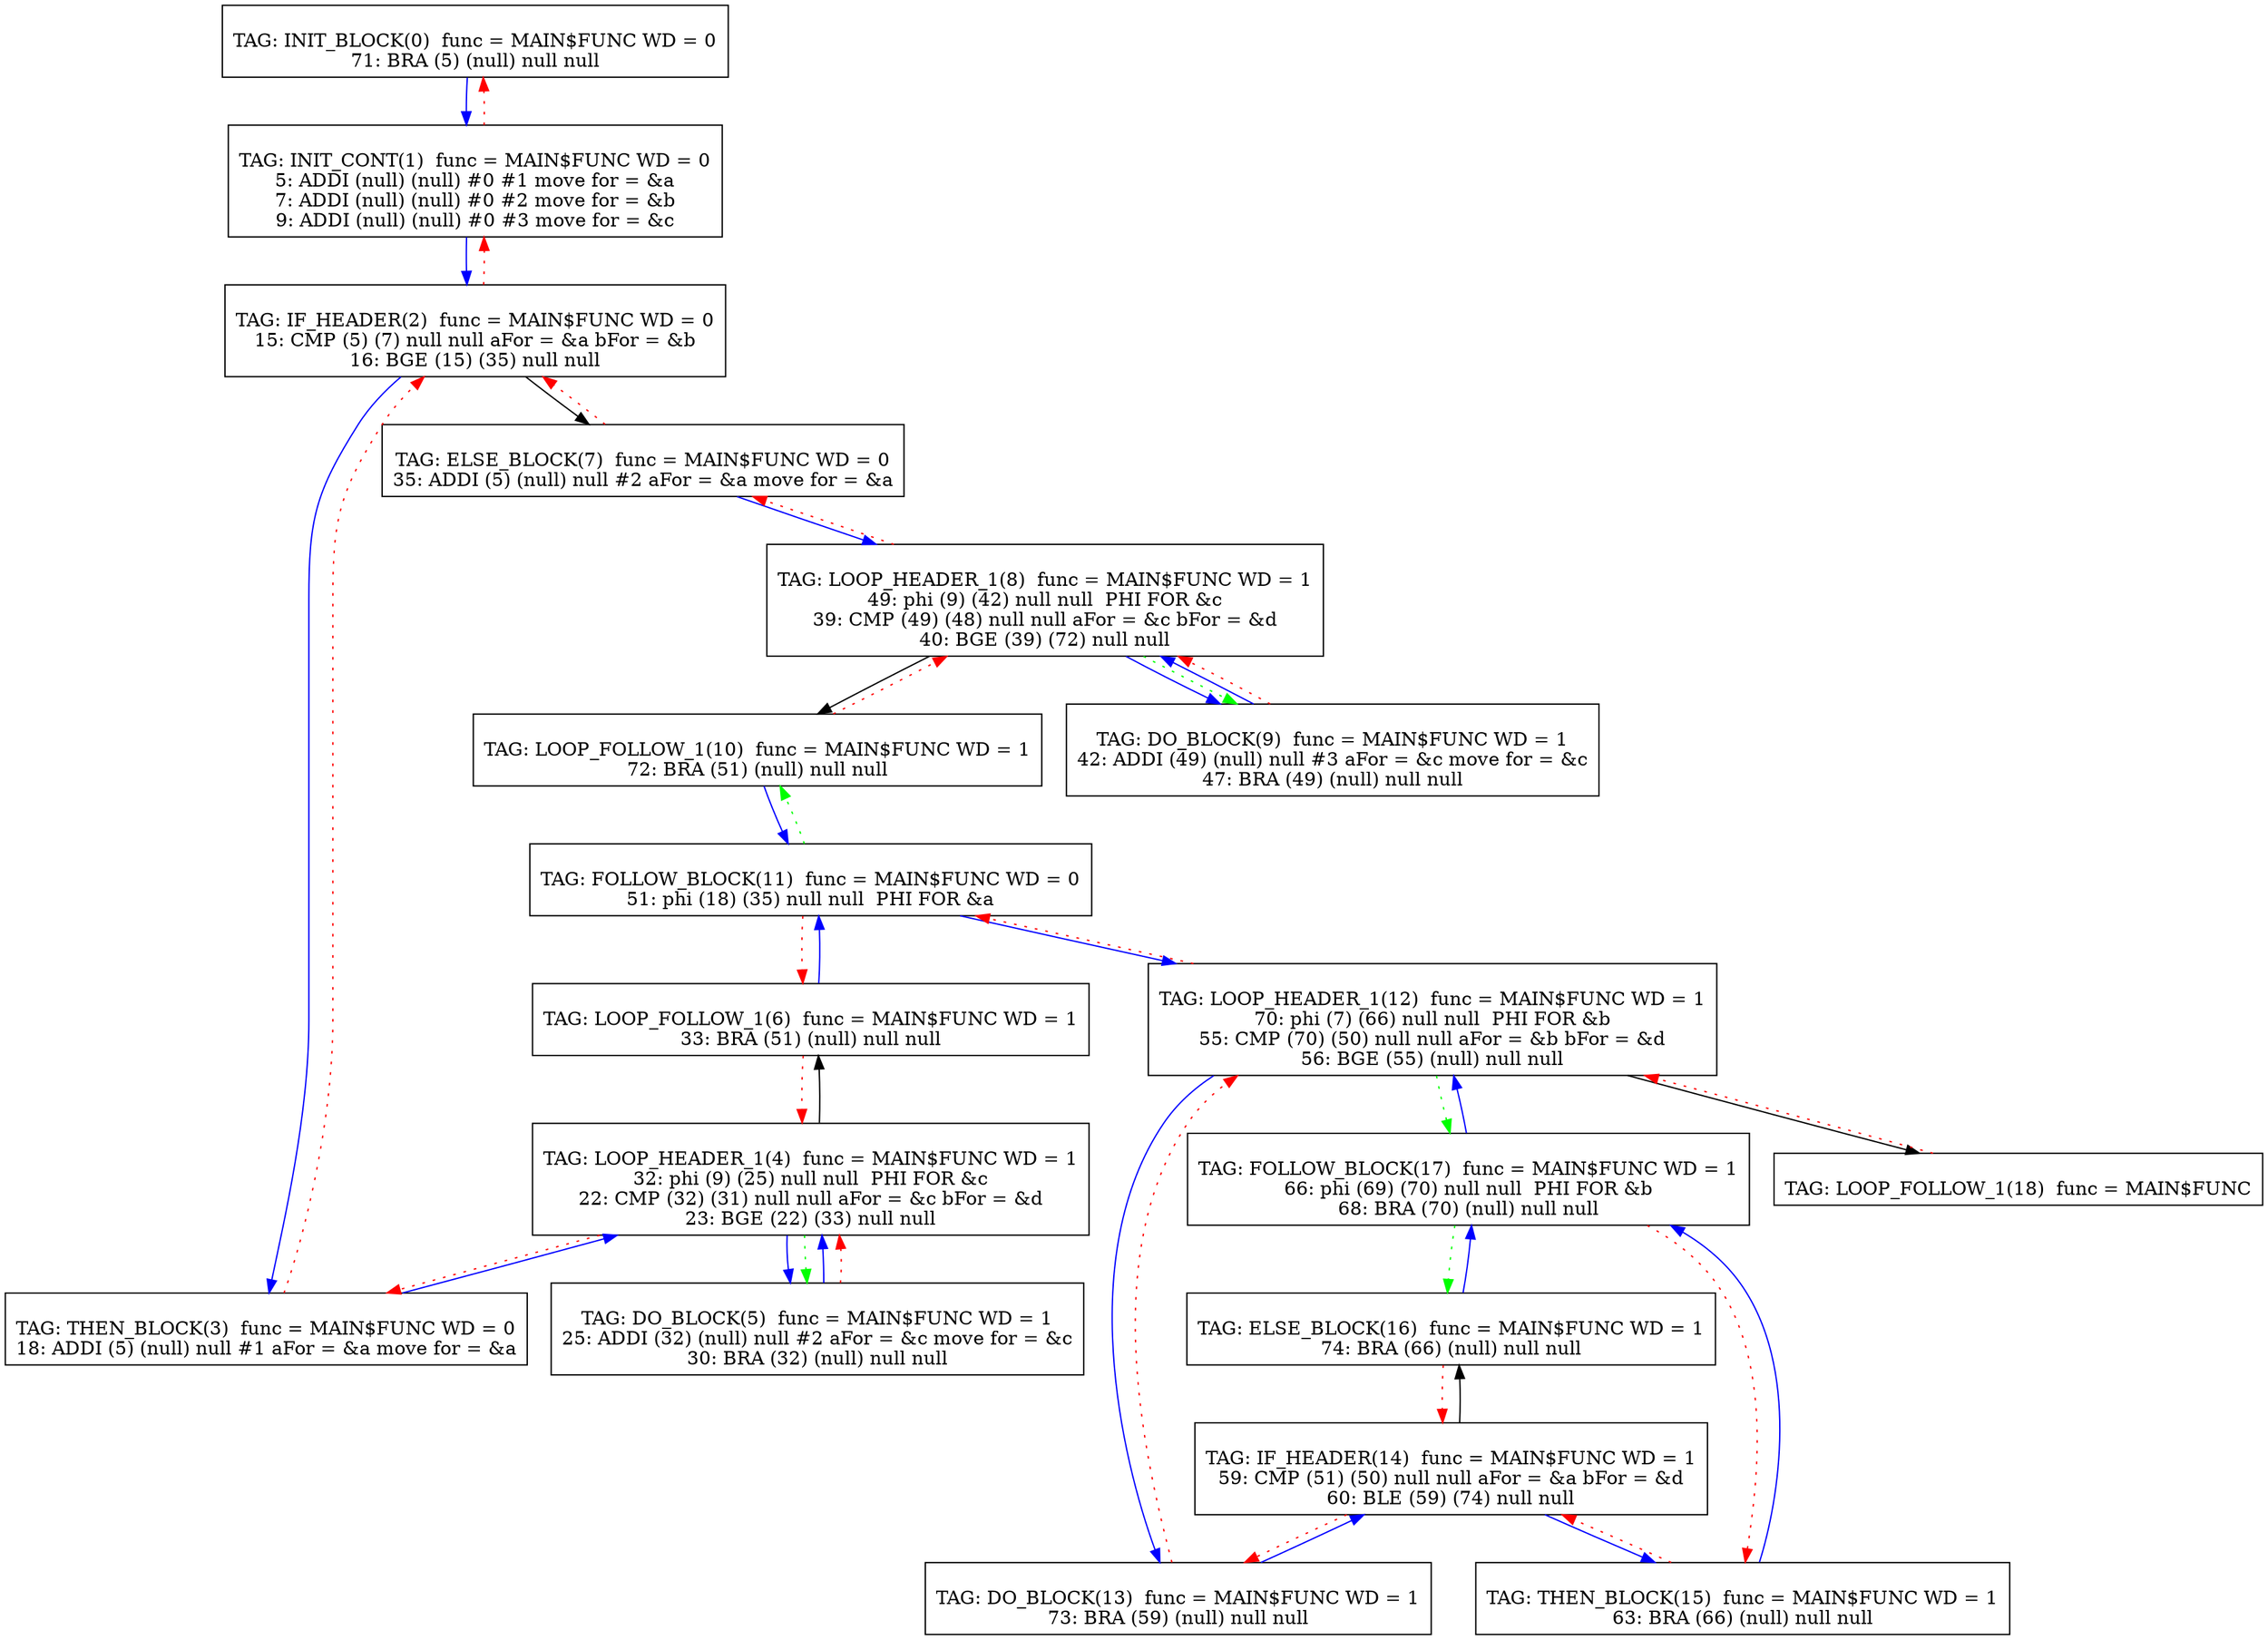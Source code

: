 digraph {
0[label="
TAG: INIT_BLOCK(0)  func = MAIN$FUNC WD = 0
71: BRA (5) (null) null null
"];
0[shape=box];
0 -> 1[color=blue]
1[label="
TAG: INIT_CONT(1)  func = MAIN$FUNC WD = 0
5: ADDI (null) (null) #0 #1 move for = &a
7: ADDI (null) (null) #0 #2 move for = &b
9: ADDI (null) (null) #0 #3 move for = &c
"];
1[shape=box];
1 -> 2[color=blue]
1 -> 0[color=red][style=dotted]
2[label="
TAG: IF_HEADER(2)  func = MAIN$FUNC WD = 0
15: CMP (5) (7) null null aFor = &a bFor = &b
16: BGE (15) (35) null null
"];
2[shape=box];
2 -> 3[color=blue]
2 -> 7[color=black]
2 -> 1[color=red][style=dotted]
3[label="
TAG: THEN_BLOCK(3)  func = MAIN$FUNC WD = 0
18: ADDI (5) (null) null #1 aFor = &a move for = &a
"];
3[shape=box];
3 -> 4[color=blue]
3 -> 2[color=red][style=dotted]
4[label="
TAG: LOOP_HEADER_1(4)  func = MAIN$FUNC WD = 1
32: phi (9) (25) null null  PHI FOR &c
22: CMP (32) (31) null null aFor = &c bFor = &d
23: BGE (22) (33) null null
"];
4[shape=box];
4 -> 5[color=blue]
4 -> 6[color=black]
4 -> 3[color=red][style=dotted]
4 -> 5[color=green][style=dotted]
5[label="
TAG: DO_BLOCK(5)  func = MAIN$FUNC WD = 1
25: ADDI (32) (null) null #2 aFor = &c move for = &c
30: BRA (32) (null) null null
"];
5[shape=box];
5 -> 4[color=blue]
5 -> 4[color=red][style=dotted]
6[label="
TAG: LOOP_FOLLOW_1(6)  func = MAIN$FUNC WD = 1
33: BRA (51) (null) null null
"];
6[shape=box];
6 -> 11[color=blue]
6 -> 4[color=red][style=dotted]
7[label="
TAG: ELSE_BLOCK(7)  func = MAIN$FUNC WD = 0
35: ADDI (5) (null) null #2 aFor = &a move for = &a
"];
7[shape=box];
7 -> 8[color=blue]
7 -> 2[color=red][style=dotted]
8[label="
TAG: LOOP_HEADER_1(8)  func = MAIN$FUNC WD = 1
49: phi (9) (42) null null  PHI FOR &c
39: CMP (49) (48) null null aFor = &c bFor = &d
40: BGE (39) (72) null null
"];
8[shape=box];
8 -> 9[color=blue]
8 -> 10[color=black]
8 -> 7[color=red][style=dotted]
8 -> 9[color=green][style=dotted]
9[label="
TAG: DO_BLOCK(9)  func = MAIN$FUNC WD = 1
42: ADDI (49) (null) null #3 aFor = &c move for = &c
47: BRA (49) (null) null null
"];
9[shape=box];
9 -> 8[color=blue]
9 -> 8[color=red][style=dotted]
10[label="
TAG: LOOP_FOLLOW_1(10)  func = MAIN$FUNC WD = 1
72: BRA (51) (null) null null
"];
10[shape=box];
10 -> 11[color=blue]
10 -> 8[color=red][style=dotted]
11[label="
TAG: FOLLOW_BLOCK(11)  func = MAIN$FUNC WD = 0
51: phi (18) (35) null null  PHI FOR &a
"];
11[shape=box];
11 -> 12[color=blue]
11 -> 6[color=red][style=dotted]
11 -> 10[color=green][style=dotted]
12[label="
TAG: LOOP_HEADER_1(12)  func = MAIN$FUNC WD = 1
70: phi (7) (66) null null  PHI FOR &b
55: CMP (70) (50) null null aFor = &b bFor = &d
56: BGE (55) (null) null null
"];
12[shape=box];
12 -> 13[color=blue]
12 -> 18[color=black]
12 -> 11[color=red][style=dotted]
12 -> 17[color=green][style=dotted]
13[label="
TAG: DO_BLOCK(13)  func = MAIN$FUNC WD = 1
73: BRA (59) (null) null null
"];
13[shape=box];
13 -> 14[color=blue]
13 -> 12[color=red][style=dotted]
14[label="
TAG: IF_HEADER(14)  func = MAIN$FUNC WD = 1
59: CMP (51) (50) null null aFor = &a bFor = &d
60: BLE (59) (74) null null
"];
14[shape=box];
14 -> 15[color=blue]
14 -> 16[color=black]
14 -> 13[color=red][style=dotted]
15[label="
TAG: THEN_BLOCK(15)  func = MAIN$FUNC WD = 1
63: BRA (66) (null) null null
"];
15[shape=box];
15 -> 17[color=blue]
15 -> 14[color=red][style=dotted]
16[label="
TAG: ELSE_BLOCK(16)  func = MAIN$FUNC WD = 1
74: BRA (66) (null) null null
"];
16[shape=box];
16 -> 17[color=blue]
16 -> 14[color=red][style=dotted]
17[label="
TAG: FOLLOW_BLOCK(17)  func = MAIN$FUNC WD = 1
66: phi (69) (70) null null  PHI FOR &b
68: BRA (70) (null) null null
"];
17[shape=box];
17 -> 12[color=blue]
17 -> 15[color=red][style=dotted]
17 -> 16[color=green][style=dotted]
18[label="
TAG: LOOP_FOLLOW_1(18)  func = MAIN$FUNC
"];
18[shape=box];
18 -> 12[color=red][style=dotted]
}